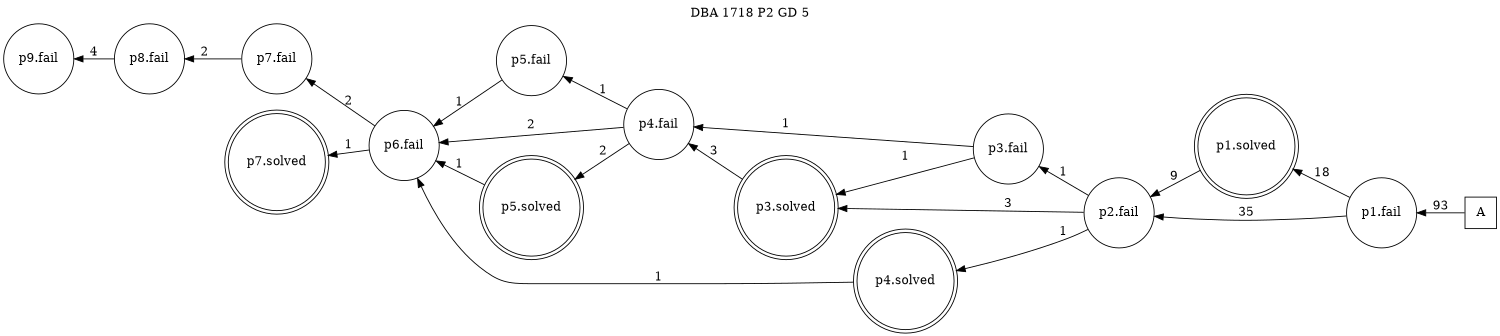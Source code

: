 digraph DBA_1718_P2_GD_5_GOOD {
labelloc="tl"
label= " DBA 1718 P2 GD 5 "
rankdir="RL";
graph [ size=" 10 , 10 !"]

"A" [shape="square" label="A"]
"p1.fail" [shape="circle" label="p1.fail"]
"p1.solved" [shape="doublecircle" label="p1.solved"]
"p2.fail" [shape="circle" label="p2.fail"]
"p3.fail" [shape="circle" label="p3.fail"]
"p4.fail" [shape="circle" label="p4.fail"]
"p3.solved" [shape="doublecircle" label="p3.solved"]
"p5.fail" [shape="circle" label="p5.fail"]
"p6.fail" [shape="circle" label="p6.fail"]
"p7.fail" [shape="circle" label="p7.fail"]
"p8.fail" [shape="circle" label="p8.fail"]
"p9.fail" [shape="circle" label="p9.fail"]
"p5.solved" [shape="doublecircle" label="p5.solved"]
"p4.solved" [shape="doublecircle" label="p4.solved"]
"p7.solved" [shape="doublecircle" label="p7.solved"]
"A" -> "p1.fail" [ label=93]
"p1.fail" -> "p1.solved" [ label=18]
"p1.fail" -> "p2.fail" [ label=35]
"p1.solved" -> "p2.fail" [ label=9]
"p2.fail" -> "p3.fail" [ label=1]
"p2.fail" -> "p3.solved" [ label=3]
"p2.fail" -> "p4.solved" [ label=1]
"p3.fail" -> "p4.fail" [ label=1]
"p3.fail" -> "p3.solved" [ label=1]
"p4.fail" -> "p5.fail" [ label=1]
"p4.fail" -> "p6.fail" [ label=2]
"p4.fail" -> "p5.solved" [ label=2]
"p3.solved" -> "p4.fail" [ label=3]
"p5.fail" -> "p6.fail" [ label=1]
"p6.fail" -> "p7.fail" [ label=2]
"p6.fail" -> "p7.solved" [ label=1]
"p7.fail" -> "p8.fail" [ label=2]
"p8.fail" -> "p9.fail" [ label=4]
"p5.solved" -> "p6.fail" [ label=1]
"p4.solved" -> "p6.fail" [ label=1]
}
